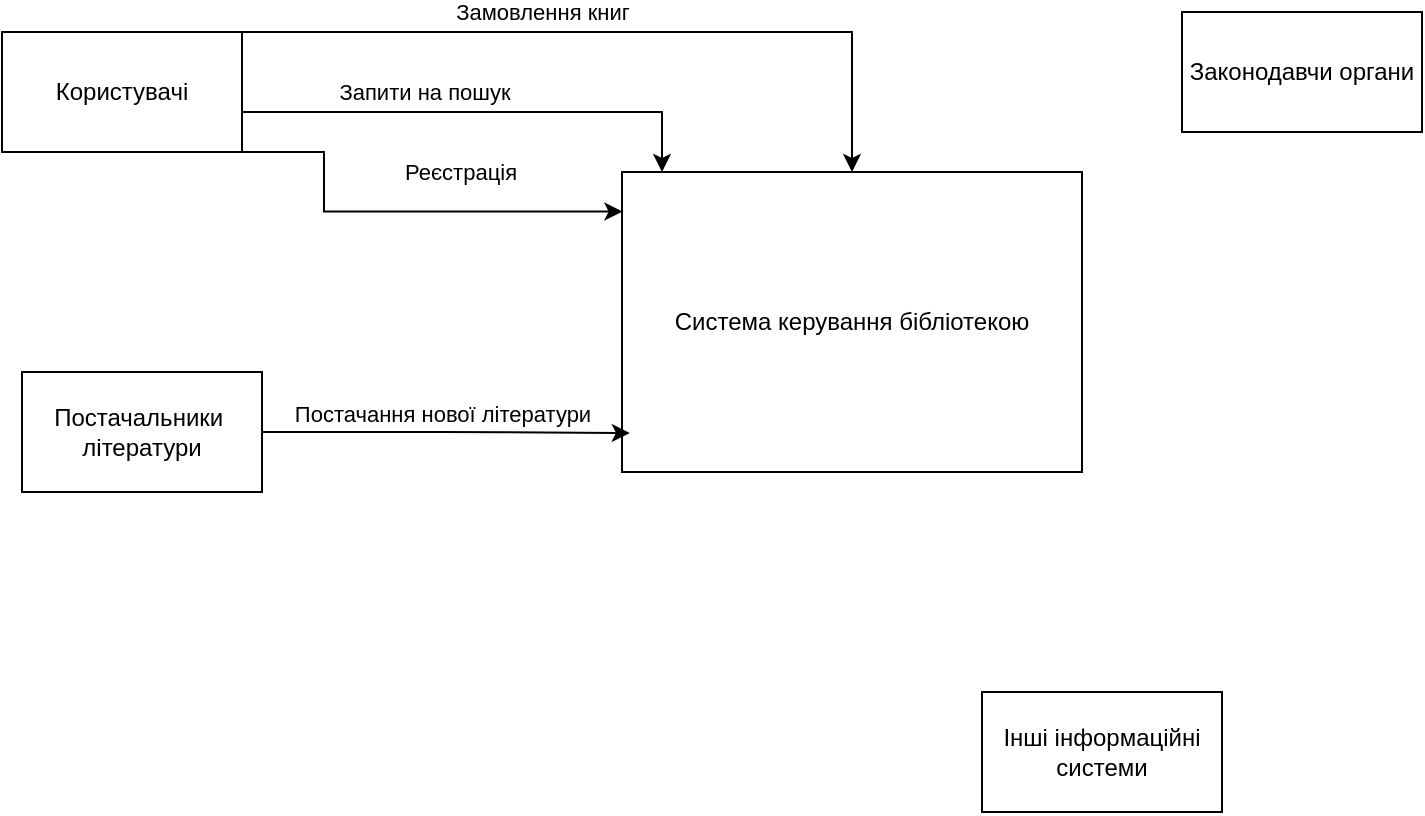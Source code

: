 <mxfile version="24.8.3">
  <diagram name="Page-1" id="dd5vd3EfKa0j-ULkhP5O">
    <mxGraphModel dx="1024" dy="533" grid="1" gridSize="10" guides="1" tooltips="1" connect="1" arrows="1" fold="1" page="1" pageScale="1" pageWidth="850" pageHeight="1100" math="0" shadow="0">
      <root>
        <mxCell id="0" />
        <mxCell id="1" parent="0" />
        <mxCell id="UCtIo4FBymC7rITz8ONV-1" value="Система керування бібліотекою" style="rounded=0;whiteSpace=wrap;html=1;" vertex="1" parent="1">
          <mxGeometry x="330" y="210" width="230" height="150" as="geometry" />
        </mxCell>
        <mxCell id="UCtIo4FBymC7rITz8ONV-6" value="" style="edgeStyle=orthogonalEdgeStyle;rounded=0;orthogonalLoop=1;jettySize=auto;html=1;" edge="1" parent="1" source="UCtIo4FBymC7rITz8ONV-2" target="UCtIo4FBymC7rITz8ONV-1">
          <mxGeometry relative="1" as="geometry">
            <Array as="points">
              <mxPoint x="350" y="180" />
            </Array>
          </mxGeometry>
        </mxCell>
        <mxCell id="UCtIo4FBymC7rITz8ONV-7" value="Запити на пошук" style="edgeLabel;html=1;align=center;verticalAlign=middle;resizable=0;points=[];" vertex="1" connectable="0" parent="UCtIo4FBymC7rITz8ONV-6">
          <mxGeometry x="-0.249" y="-2" relative="1" as="geometry">
            <mxPoint x="1" y="-12" as="offset" />
          </mxGeometry>
        </mxCell>
        <mxCell id="UCtIo4FBymC7rITz8ONV-11" style="edgeStyle=orthogonalEdgeStyle;rounded=0;orthogonalLoop=1;jettySize=auto;html=1;exitX=0.75;exitY=1;exitDx=0;exitDy=0;entryX=0.001;entryY=0.132;entryDx=0;entryDy=0;entryPerimeter=0;" edge="1" parent="1" target="UCtIo4FBymC7rITz8ONV-1">
          <mxGeometry relative="1" as="geometry">
            <mxPoint x="80" y="180" as="sourcePoint" />
            <mxPoint x="280" y="332.5" as="targetPoint" />
            <Array as="points">
              <mxPoint x="80" y="200" />
              <mxPoint x="181" y="200" />
              <mxPoint x="181" y="230" />
            </Array>
          </mxGeometry>
        </mxCell>
        <mxCell id="UCtIo4FBymC7rITz8ONV-12" value="Реєстрація" style="edgeLabel;html=1;align=center;verticalAlign=middle;resizable=0;points=[];" vertex="1" connectable="0" parent="UCtIo4FBymC7rITz8ONV-11">
          <mxGeometry x="0.107" y="-1" relative="1" as="geometry">
            <mxPoint x="53" y="-21" as="offset" />
          </mxGeometry>
        </mxCell>
        <mxCell id="UCtIo4FBymC7rITz8ONV-13" style="edgeStyle=orthogonalEdgeStyle;rounded=0;orthogonalLoop=1;jettySize=auto;html=1;exitX=1;exitY=0.25;exitDx=0;exitDy=0;entryX=0.5;entryY=0;entryDx=0;entryDy=0;" edge="1" parent="1" source="UCtIo4FBymC7rITz8ONV-2" target="UCtIo4FBymC7rITz8ONV-1">
          <mxGeometry relative="1" as="geometry">
            <Array as="points">
              <mxPoint x="140" y="140" />
              <mxPoint x="445" y="140" />
            </Array>
          </mxGeometry>
        </mxCell>
        <mxCell id="UCtIo4FBymC7rITz8ONV-14" value="Замовлення книг" style="edgeLabel;html=1;align=center;verticalAlign=middle;resizable=0;points=[];" vertex="1" connectable="0" parent="UCtIo4FBymC7rITz8ONV-13">
          <mxGeometry x="-0.108" y="-1" relative="1" as="geometry">
            <mxPoint x="-9" y="-11" as="offset" />
          </mxGeometry>
        </mxCell>
        <mxCell id="UCtIo4FBymC7rITz8ONV-2" value="Користувачі" style="rounded=0;whiteSpace=wrap;html=1;" vertex="1" parent="1">
          <mxGeometry x="20" y="140" width="120" height="60" as="geometry" />
        </mxCell>
        <mxCell id="UCtIo4FBymC7rITz8ONV-3" value="Постачальники&amp;nbsp;&lt;div&gt;літератури&lt;/div&gt;" style="rounded=0;whiteSpace=wrap;html=1;" vertex="1" parent="1">
          <mxGeometry x="30" y="310" width="120" height="60" as="geometry" />
        </mxCell>
        <mxCell id="UCtIo4FBymC7rITz8ONV-4" value="Інші інформаційні&lt;div&gt;системи&lt;/div&gt;" style="rounded=0;whiteSpace=wrap;html=1;" vertex="1" parent="1">
          <mxGeometry x="510" y="470" width="120" height="60" as="geometry" />
        </mxCell>
        <mxCell id="UCtIo4FBymC7rITz8ONV-5" value="Законодавчи органи" style="rounded=0;whiteSpace=wrap;html=1;" vertex="1" parent="1">
          <mxGeometry x="610" y="130" width="120" height="60" as="geometry" />
        </mxCell>
        <mxCell id="UCtIo4FBymC7rITz8ONV-15" style="edgeStyle=orthogonalEdgeStyle;rounded=0;orthogonalLoop=1;jettySize=auto;html=1;entryX=0.017;entryY=0.87;entryDx=0;entryDy=0;entryPerimeter=0;" edge="1" parent="1" source="UCtIo4FBymC7rITz8ONV-3" target="UCtIo4FBymC7rITz8ONV-1">
          <mxGeometry relative="1" as="geometry" />
        </mxCell>
        <mxCell id="UCtIo4FBymC7rITz8ONV-16" value="Постачання нової літератури" style="edgeLabel;html=1;align=center;verticalAlign=middle;resizable=0;points=[];" vertex="1" connectable="0" parent="UCtIo4FBymC7rITz8ONV-15">
          <mxGeometry x="0.341" relative="1" as="geometry">
            <mxPoint x="-33" y="-10" as="offset" />
          </mxGeometry>
        </mxCell>
      </root>
    </mxGraphModel>
  </diagram>
</mxfile>
